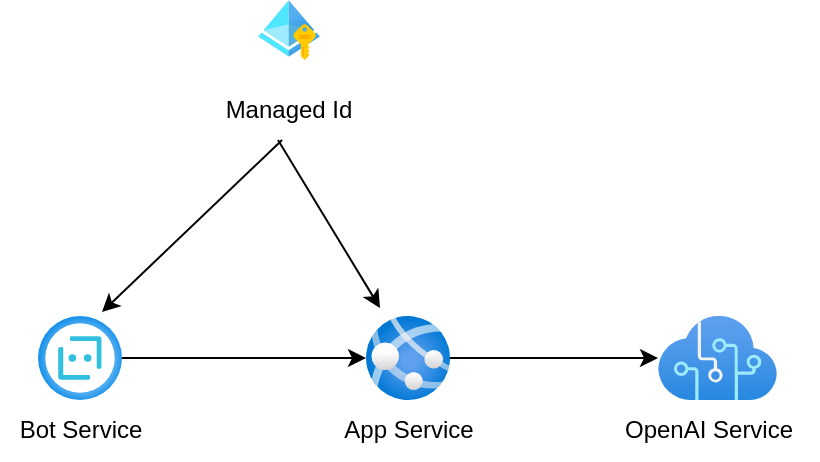 <mxfile>
    <diagram id="exexvfdekhOomrJu_I3g" name="ページ1">
        <mxGraphModel dx="307" dy="832" grid="1" gridSize="10" guides="1" tooltips="1" connect="1" arrows="1" fold="1" page="1" pageScale="1" pageWidth="827" pageHeight="1169" math="0" shadow="0">
            <root>
                <mxCell id="0"/>
                <mxCell id="1" parent="0"/>
                <mxCell id="2" value="" style="aspect=fixed;html=1;points=[];align=center;image;fontSize=12;image=img/lib/azure2/ai_machine_learning/Cognitive_Services.svg;" vertex="1" parent="1">
                    <mxGeometry x="510" y="318" width="59.5" height="42" as="geometry"/>
                </mxCell>
                <mxCell id="6" value="" style="edgeStyle=none;html=1;" edge="1" parent="1" source="3" target="2">
                    <mxGeometry relative="1" as="geometry"/>
                </mxCell>
                <mxCell id="3" value="" style="aspect=fixed;html=1;points=[];align=center;image;fontSize=12;image=img/lib/azure2/app_services/App_Services.svg;" vertex="1" parent="1">
                    <mxGeometry x="364" y="318" width="42" height="42" as="geometry"/>
                </mxCell>
                <mxCell id="5" value="" style="edgeStyle=none;html=1;" edge="1" parent="1" source="4" target="3">
                    <mxGeometry relative="1" as="geometry"/>
                </mxCell>
                <mxCell id="4" value="" style="aspect=fixed;html=1;points=[];align=center;image;fontSize=12;image=img/lib/azure2/ai_machine_learning/Bot_Services.svg;" vertex="1" parent="1">
                    <mxGeometry x="200" y="318" width="42" height="42" as="geometry"/>
                </mxCell>
                <mxCell id="7" value="App Service" style="text;html=1;align=center;verticalAlign=middle;resizable=0;points=[];autosize=1;strokeColor=none;fillColor=none;" vertex="1" parent="1">
                    <mxGeometry x="340" y="360" width="90" height="30" as="geometry"/>
                </mxCell>
                <mxCell id="8" value="Bot Service" style="text;html=1;align=center;verticalAlign=middle;resizable=0;points=[];autosize=1;strokeColor=none;fillColor=none;" vertex="1" parent="1">
                    <mxGeometry x="181" y="360" width="80" height="30" as="geometry"/>
                </mxCell>
                <mxCell id="9" value="OpenAI Service" style="text;html=1;align=center;verticalAlign=middle;resizable=0;points=[];autosize=1;strokeColor=none;fillColor=none;" vertex="1" parent="1">
                    <mxGeometry x="480" y="360" width="110" height="30" as="geometry"/>
                </mxCell>
                <mxCell id="10" value="" style="aspect=fixed;html=1;points=[];align=center;image;fontSize=12;image=img/lib/azure2/identity/Managed_Identities.svg;" vertex="1" parent="1">
                    <mxGeometry x="310" y="160" width="30.91" height="30" as="geometry"/>
                </mxCell>
                <mxCell id="11" value="Managed Id" style="text;html=1;align=center;verticalAlign=middle;resizable=0;points=[];autosize=1;strokeColor=none;fillColor=none;" vertex="1" parent="1">
                    <mxGeometry x="280.46" y="200" width="90" height="30" as="geometry"/>
                </mxCell>
                <mxCell id="13" value="" style="edgeStyle=none;html=1;entryX=0.167;entryY=-0.095;entryDx=0;entryDy=0;entryPerimeter=0;" edge="1" parent="1" target="3">
                    <mxGeometry relative="1" as="geometry">
                        <mxPoint x="320" y="230" as="sourcePoint"/>
                        <mxPoint x="370" y="310" as="targetPoint"/>
                    </mxGeometry>
                </mxCell>
                <mxCell id="14" value="" style="edgeStyle=none;html=1;exitX=0.462;exitY=1;exitDx=0;exitDy=0;exitPerimeter=0;entryX=0.762;entryY=-0.048;entryDx=0;entryDy=0;entryPerimeter=0;" edge="1" parent="1" source="11" target="4">
                    <mxGeometry relative="1" as="geometry">
                        <mxPoint x="333.03" y="243" as="sourcePoint"/>
                        <mxPoint x="392.984" y="329.008" as="targetPoint"/>
                    </mxGeometry>
                </mxCell>
            </root>
        </mxGraphModel>
    </diagram>
</mxfile>